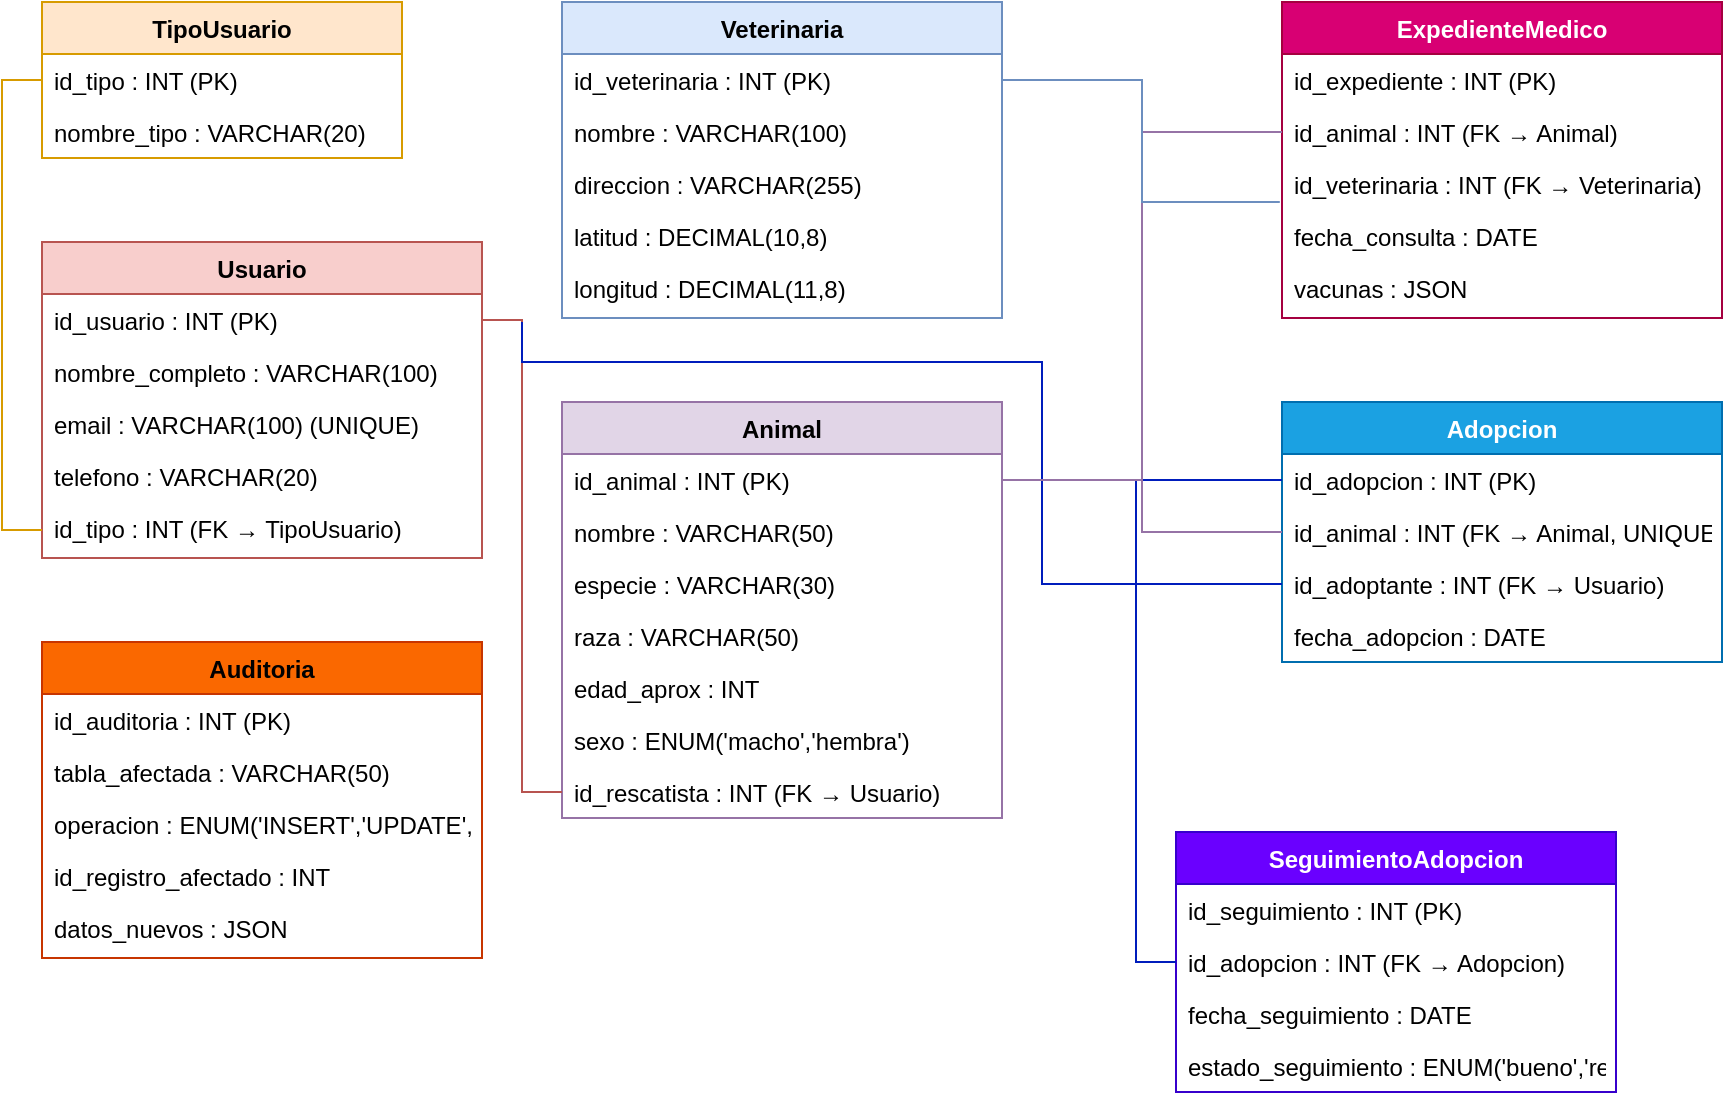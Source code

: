 <mxfile version="28.2.4">
  <diagram name="Diagrama relacional" id="0rJG6O8E5LJ8DuOM3oZx">
    <mxGraphModel dx="1178" dy="668" grid="1" gridSize="10" guides="1" tooltips="1" connect="1" arrows="1" fold="1" page="1" pageScale="1" pageWidth="827" pageHeight="1169" math="0" shadow="0">
      <root>
        <mxCell id="0" />
        <mxCell id="1" parent="0" />
        <mxCell id="mNywcGdfPABz2DfuWVDP-1" value="TipoUsuario" style="swimlane;fontStyle=1;align=center;verticalAlign=top;childLayout=stackLayout;horizontal=1;startSize=26;horizontalStack=0;resizeParent=1;resizeParentMax=0;resizeLast=0;collapsible=1;marginBottom=0;swimlaneFillColor=#ffffff;fillColor=#ffe6cc;strokeColor=#d79b00;" parent="1" vertex="1">
          <mxGeometry x="40" y="40" width="180" height="78" as="geometry" />
        </mxCell>
        <mxCell id="mNywcGdfPABz2DfuWVDP-2" value="id_tipo : INT (PK)" style="text;strokeColor=none;fillColor=none;align=left;verticalAlign=top;spacingLeft=4;spacingRight=4;overflow=hidden;rotatable=0;points=[[0,0.5],[1,0.5]];portConstraint=eastwest;" parent="mNywcGdfPABz2DfuWVDP-1" vertex="1">
          <mxGeometry y="26" width="180" height="26" as="geometry" />
        </mxCell>
        <mxCell id="mNywcGdfPABz2DfuWVDP-3" value="nombre_tipo : VARCHAR(20)" style="text;strokeColor=none;fillColor=none;align=left;verticalAlign=top;spacingLeft=4;spacingRight=4;overflow=hidden;rotatable=0;points=[[0,0.5],[1,0.5]];portConstraint=eastwest;" parent="mNywcGdfPABz2DfuWVDP-1" vertex="1">
          <mxGeometry y="52" width="180" height="26" as="geometry" />
        </mxCell>
        <mxCell id="mNywcGdfPABz2DfuWVDP-4" value="Usuario" style="swimlane;fontStyle=1;align=center;verticalAlign=top;childLayout=stackLayout;horizontal=1;startSize=26;horizontalStack=0;resizeParent=1;resizeParentMax=0;resizeLast=0;collapsible=1;marginBottom=0;swimlaneFillColor=#ffffff;fillColor=#f8cecc;strokeColor=#b85450;" parent="1" vertex="1">
          <mxGeometry x="40" y="160" width="220" height="158" as="geometry" />
        </mxCell>
        <mxCell id="mNywcGdfPABz2DfuWVDP-5" value="id_usuario : INT (PK)" style="text;strokeColor=none;fillColor=none;align=left;verticalAlign=top;spacingLeft=4;spacingRight=4;overflow=hidden;rotatable=0;points=[[0,0.5],[1,0.5]];portConstraint=eastwest;" parent="mNywcGdfPABz2DfuWVDP-4" vertex="1">
          <mxGeometry y="26" width="220" height="26" as="geometry" />
        </mxCell>
        <mxCell id="mNywcGdfPABz2DfuWVDP-6" value="nombre_completo : VARCHAR(100)" style="text;strokeColor=none;fillColor=none;align=left;verticalAlign=top;spacingLeft=4;spacingRight=4;overflow=hidden;rotatable=0;points=[[0,0.5],[1,0.5]];portConstraint=eastwest;" parent="mNywcGdfPABz2DfuWVDP-4" vertex="1">
          <mxGeometry y="52" width="220" height="26" as="geometry" />
        </mxCell>
        <mxCell id="mNywcGdfPABz2DfuWVDP-7" value="email : VARCHAR(100) (UNIQUE)" style="text;strokeColor=none;fillColor=none;align=left;verticalAlign=top;spacingLeft=4;spacingRight=4;overflow=hidden;rotatable=0;points=[[0,0.5],[1,0.5]];portConstraint=eastwest;" parent="mNywcGdfPABz2DfuWVDP-4" vertex="1">
          <mxGeometry y="78" width="220" height="26" as="geometry" />
        </mxCell>
        <mxCell id="mNywcGdfPABz2DfuWVDP-8" value="telefono : VARCHAR(20)" style="text;strokeColor=none;fillColor=none;align=left;verticalAlign=top;spacingLeft=4;spacingRight=4;overflow=hidden;rotatable=0;points=[[0,0.5],[1,0.5]];portConstraint=eastwest;" parent="mNywcGdfPABz2DfuWVDP-4" vertex="1">
          <mxGeometry y="104" width="220" height="26" as="geometry" />
        </mxCell>
        <mxCell id="mNywcGdfPABz2DfuWVDP-9" value="id_tipo : INT (FK → TipoUsuario)" style="text;strokeColor=none;fillColor=none;align=left;verticalAlign=top;spacingLeft=4;spacingRight=4;overflow=hidden;rotatable=0;points=[[0,0.5],[1,0.5]];portConstraint=eastwest;" parent="mNywcGdfPABz2DfuWVDP-4" vertex="1">
          <mxGeometry y="130" width="220" height="28" as="geometry" />
        </mxCell>
        <mxCell id="mNywcGdfPABz2DfuWVDP-10" value="Veterinaria" style="swimlane;fontStyle=1;align=center;verticalAlign=top;childLayout=stackLayout;horizontal=1;startSize=26;horizontalStack=0;resizeParent=1;resizeParentMax=0;resizeLast=0;collapsible=1;marginBottom=0;swimlaneFillColor=#ffffff;fillColor=#dae8fc;strokeColor=#6c8ebf;" parent="1" vertex="1">
          <mxGeometry x="300" y="40" width="220" height="158" as="geometry" />
        </mxCell>
        <mxCell id="mNywcGdfPABz2DfuWVDP-11" value="id_veterinaria : INT (PK)" style="text;strokeColor=none;fillColor=none;align=left;verticalAlign=top;spacingLeft=4;spacingRight=4;overflow=hidden;rotatable=0;points=[[0,0.5],[1,0.5]];portConstraint=eastwest;" parent="mNywcGdfPABz2DfuWVDP-10" vertex="1">
          <mxGeometry y="26" width="220" height="26" as="geometry" />
        </mxCell>
        <mxCell id="mNywcGdfPABz2DfuWVDP-12" value="nombre : VARCHAR(100)" style="text;strokeColor=none;fillColor=none;align=left;verticalAlign=top;spacingLeft=4;spacingRight=4;overflow=hidden;rotatable=0;points=[[0,0.5],[1,0.5]];portConstraint=eastwest;" parent="mNywcGdfPABz2DfuWVDP-10" vertex="1">
          <mxGeometry y="52" width="220" height="26" as="geometry" />
        </mxCell>
        <mxCell id="mNywcGdfPABz2DfuWVDP-13" value="direccion : VARCHAR(255)" style="text;strokeColor=none;fillColor=none;align=left;verticalAlign=top;spacingLeft=4;spacingRight=4;overflow=hidden;rotatable=0;points=[[0,0.5],[1,0.5]];portConstraint=eastwest;" parent="mNywcGdfPABz2DfuWVDP-10" vertex="1">
          <mxGeometry y="78" width="220" height="26" as="geometry" />
        </mxCell>
        <mxCell id="mNywcGdfPABz2DfuWVDP-14" value="latitud : DECIMAL(10,8)" style="text;strokeColor=none;fillColor=none;align=left;verticalAlign=top;spacingLeft=4;spacingRight=4;overflow=hidden;rotatable=0;points=[[0,0.5],[1,0.5]];portConstraint=eastwest;" parent="mNywcGdfPABz2DfuWVDP-10" vertex="1">
          <mxGeometry y="104" width="220" height="26" as="geometry" />
        </mxCell>
        <mxCell id="mNywcGdfPABz2DfuWVDP-15" value="longitud : DECIMAL(11,8)" style="text;strokeColor=none;fillColor=none;align=left;verticalAlign=top;spacingLeft=4;spacingRight=4;overflow=hidden;rotatable=0;points=[[0,0.5],[1,0.5]];portConstraint=eastwest;" parent="mNywcGdfPABz2DfuWVDP-10" vertex="1">
          <mxGeometry y="130" width="220" height="28" as="geometry" />
        </mxCell>
        <mxCell id="mNywcGdfPABz2DfuWVDP-16" value="Animal" style="swimlane;fontStyle=1;align=center;verticalAlign=top;childLayout=stackLayout;horizontal=1;startSize=26;horizontalStack=0;resizeParent=1;resizeParentMax=0;resizeLast=0;collapsible=1;marginBottom=0;swimlaneFillColor=#ffffff;fillColor=#e1d5e7;strokeColor=#9673a6;" parent="1" vertex="1">
          <mxGeometry x="300" y="240" width="220" height="208" as="geometry" />
        </mxCell>
        <mxCell id="mNywcGdfPABz2DfuWVDP-17" value="id_animal : INT (PK)" style="text;strokeColor=none;fillColor=none;align=left;verticalAlign=top;spacingLeft=4;spacingRight=4;overflow=hidden;rotatable=0;points=[[0,0.5],[1,0.5]];portConstraint=eastwest;" parent="mNywcGdfPABz2DfuWVDP-16" vertex="1">
          <mxGeometry y="26" width="220" height="26" as="geometry" />
        </mxCell>
        <mxCell id="mNywcGdfPABz2DfuWVDP-18" value="nombre : VARCHAR(50)" style="text;strokeColor=none;fillColor=none;align=left;verticalAlign=top;spacingLeft=4;spacingRight=4;overflow=hidden;rotatable=0;points=[[0,0.5],[1,0.5]];portConstraint=eastwest;" parent="mNywcGdfPABz2DfuWVDP-16" vertex="1">
          <mxGeometry y="52" width="220" height="26" as="geometry" />
        </mxCell>
        <mxCell id="mNywcGdfPABz2DfuWVDP-19" value="especie : VARCHAR(30)" style="text;strokeColor=none;fillColor=none;align=left;verticalAlign=top;spacingLeft=4;spacingRight=4;overflow=hidden;rotatable=0;points=[[0,0.5],[1,0.5]];portConstraint=eastwest;" parent="mNywcGdfPABz2DfuWVDP-16" vertex="1">
          <mxGeometry y="78" width="220" height="26" as="geometry" />
        </mxCell>
        <mxCell id="mNywcGdfPABz2DfuWVDP-20" value="raza : VARCHAR(50)" style="text;strokeColor=none;fillColor=none;align=left;verticalAlign=top;spacingLeft=4;spacingRight=4;overflow=hidden;rotatable=0;points=[[0,0.5],[1,0.5]];portConstraint=eastwest;" parent="mNywcGdfPABz2DfuWVDP-16" vertex="1">
          <mxGeometry y="104" width="220" height="26" as="geometry" />
        </mxCell>
        <mxCell id="mNywcGdfPABz2DfuWVDP-21" value="edad_aprox : INT" style="text;strokeColor=none;fillColor=none;align=left;verticalAlign=top;spacingLeft=4;spacingRight=4;overflow=hidden;rotatable=0;points=[[0,0.5],[1,0.5]];portConstraint=eastwest;" parent="mNywcGdfPABz2DfuWVDP-16" vertex="1">
          <mxGeometry y="130" width="220" height="26" as="geometry" />
        </mxCell>
        <mxCell id="mNywcGdfPABz2DfuWVDP-22" value="sexo : ENUM(&#39;macho&#39;,&#39;hembra&#39;)" style="text;strokeColor=none;fillColor=none;align=left;verticalAlign=top;spacingLeft=4;spacingRight=4;overflow=hidden;rotatable=0;points=[[0,0.5],[1,0.5]];portConstraint=eastwest;" parent="mNywcGdfPABz2DfuWVDP-16" vertex="1">
          <mxGeometry y="156" width="220" height="26" as="geometry" />
        </mxCell>
        <mxCell id="mNywcGdfPABz2DfuWVDP-23" value="id_rescatista : INT (FK → Usuario)" style="text;strokeColor=none;fillColor=none;align=left;verticalAlign=top;spacingLeft=4;spacingRight=4;overflow=hidden;rotatable=0;points=[[0,0.5],[1,0.5]];portConstraint=eastwest;" parent="mNywcGdfPABz2DfuWVDP-16" vertex="1">
          <mxGeometry y="182" width="220" height="26" as="geometry" />
        </mxCell>
        <mxCell id="mNywcGdfPABz2DfuWVDP-24" value="ExpedienteMedico" style="swimlane;fontStyle=1;align=center;verticalAlign=top;childLayout=stackLayout;horizontal=1;startSize=26;horizontalStack=0;resizeParent=1;resizeParentMax=0;resizeLast=0;collapsible=1;marginBottom=0;swimlaneFillColor=#ffffff;fillColor=#d80073;fontColor=#ffffff;strokeColor=#A50040;" parent="1" vertex="1">
          <mxGeometry x="660" y="40" width="220" height="158" as="geometry" />
        </mxCell>
        <mxCell id="mNywcGdfPABz2DfuWVDP-25" value="id_expediente : INT (PK)" style="text;strokeColor=none;fillColor=none;align=left;verticalAlign=top;spacingLeft=4;spacingRight=4;overflow=hidden;rotatable=0;points=[[0,0.5],[1,0.5]];portConstraint=eastwest;" parent="mNywcGdfPABz2DfuWVDP-24" vertex="1">
          <mxGeometry y="26" width="220" height="26" as="geometry" />
        </mxCell>
        <mxCell id="mNywcGdfPABz2DfuWVDP-26" value="id_animal : INT (FK → Animal)" style="text;strokeColor=none;fillColor=none;align=left;verticalAlign=top;spacingLeft=4;spacingRight=4;overflow=hidden;rotatable=0;points=[[0,0.5],[1,0.5]];portConstraint=eastwest;" parent="mNywcGdfPABz2DfuWVDP-24" vertex="1">
          <mxGeometry y="52" width="220" height="26" as="geometry" />
        </mxCell>
        <mxCell id="mNywcGdfPABz2DfuWVDP-27" value="id_veterinaria : INT (FK → Veterinaria)" style="text;strokeColor=none;fillColor=none;align=left;verticalAlign=top;spacingLeft=4;spacingRight=4;overflow=hidden;rotatable=0;points=[[0,0.5],[1,0.5]];portConstraint=eastwest;" parent="mNywcGdfPABz2DfuWVDP-24" vertex="1">
          <mxGeometry y="78" width="220" height="26" as="geometry" />
        </mxCell>
        <mxCell id="mNywcGdfPABz2DfuWVDP-28" value="fecha_consulta : DATE" style="text;strokeColor=none;fillColor=none;align=left;verticalAlign=top;spacingLeft=4;spacingRight=4;overflow=hidden;rotatable=0;points=[[0,0.5],[1,0.5]];portConstraint=eastwest;" parent="mNywcGdfPABz2DfuWVDP-24" vertex="1">
          <mxGeometry y="104" width="220" height="26" as="geometry" />
        </mxCell>
        <mxCell id="mNywcGdfPABz2DfuWVDP-29" value="vacunas : JSON" style="text;strokeColor=none;fillColor=none;align=left;verticalAlign=top;spacingLeft=4;spacingRight=4;overflow=hidden;rotatable=0;points=[[0,0.5],[1,0.5]];portConstraint=eastwest;" parent="mNywcGdfPABz2DfuWVDP-24" vertex="1">
          <mxGeometry y="130" width="220" height="28" as="geometry" />
        </mxCell>
        <mxCell id="mNywcGdfPABz2DfuWVDP-30" value="Adopcion" style="swimlane;fontStyle=1;align=center;verticalAlign=top;childLayout=stackLayout;horizontal=1;startSize=26;horizontalStack=0;resizeParent=1;resizeParentMax=0;resizeLast=0;collapsible=1;marginBottom=0;swimlaneFillColor=#ffffff;fillColor=#1ba1e2;fontColor=#ffffff;strokeColor=#006EAF;" parent="1" vertex="1">
          <mxGeometry x="660" y="240" width="220" height="130" as="geometry" />
        </mxCell>
        <mxCell id="mNywcGdfPABz2DfuWVDP-31" value="id_adopcion : INT (PK)" style="text;strokeColor=none;fillColor=none;align=left;verticalAlign=top;spacingLeft=4;spacingRight=4;overflow=hidden;rotatable=0;points=[[0,0.5],[1,0.5]];portConstraint=eastwest;" parent="mNywcGdfPABz2DfuWVDP-30" vertex="1">
          <mxGeometry y="26" width="220" height="26" as="geometry" />
        </mxCell>
        <mxCell id="mNywcGdfPABz2DfuWVDP-32" value="id_animal : INT (FK → Animal, UNIQUE)" style="text;strokeColor=none;fillColor=none;align=left;verticalAlign=top;spacingLeft=4;spacingRight=4;overflow=hidden;rotatable=0;points=[[0,0.5],[1,0.5]];portConstraint=eastwest;" parent="mNywcGdfPABz2DfuWVDP-30" vertex="1">
          <mxGeometry y="52" width="220" height="26" as="geometry" />
        </mxCell>
        <mxCell id="mNywcGdfPABz2DfuWVDP-33" value="id_adoptante : INT (FK → Usuario)" style="text;strokeColor=none;fillColor=none;align=left;verticalAlign=top;spacingLeft=4;spacingRight=4;overflow=hidden;rotatable=0;points=[[0,0.5],[1,0.5]];portConstraint=eastwest;" parent="mNywcGdfPABz2DfuWVDP-30" vertex="1">
          <mxGeometry y="78" width="220" height="26" as="geometry" />
        </mxCell>
        <mxCell id="mNywcGdfPABz2DfuWVDP-34" value="fecha_adopcion : DATE" style="text;strokeColor=none;fillColor=none;align=left;verticalAlign=top;spacingLeft=4;spacingRight=4;overflow=hidden;rotatable=0;points=[[0,0.5],[1,0.5]];portConstraint=eastwest;" parent="mNywcGdfPABz2DfuWVDP-30" vertex="1">
          <mxGeometry y="104" width="220" height="26" as="geometry" />
        </mxCell>
        <mxCell id="mNywcGdfPABz2DfuWVDP-35" value="SeguimientoAdopcion" style="swimlane;fontStyle=1;align=center;verticalAlign=top;childLayout=stackLayout;horizontal=1;startSize=26;horizontalStack=0;resizeParent=1;resizeParentMax=0;resizeLast=0;collapsible=1;marginBottom=0;swimlaneFillColor=#ffffff;fillColor=#6a00ff;fontColor=#ffffff;strokeColor=#3700CC;" parent="1" vertex="1">
          <mxGeometry x="607" y="455" width="220" height="130" as="geometry" />
        </mxCell>
        <mxCell id="mNywcGdfPABz2DfuWVDP-36" value="id_seguimiento : INT (PK)" style="text;strokeColor=none;fillColor=none;align=left;verticalAlign=top;spacingLeft=4;spacingRight=4;overflow=hidden;rotatable=0;points=[[0,0.5],[1,0.5]];portConstraint=eastwest;" parent="mNywcGdfPABz2DfuWVDP-35" vertex="1">
          <mxGeometry y="26" width="220" height="26" as="geometry" />
        </mxCell>
        <mxCell id="mNywcGdfPABz2DfuWVDP-37" value="id_adopcion : INT (FK → Adopcion)" style="text;strokeColor=none;fillColor=none;align=left;verticalAlign=top;spacingLeft=4;spacingRight=4;overflow=hidden;rotatable=0;points=[[0,0.5],[1,0.5]];portConstraint=eastwest;" parent="mNywcGdfPABz2DfuWVDP-35" vertex="1">
          <mxGeometry y="52" width="220" height="26" as="geometry" />
        </mxCell>
        <mxCell id="mNywcGdfPABz2DfuWVDP-38" value="fecha_seguimiento : DATE" style="text;strokeColor=none;fillColor=none;align=left;verticalAlign=top;spacingLeft=4;spacingRight=4;overflow=hidden;rotatable=0;points=[[0,0.5],[1,0.5]];portConstraint=eastwest;" parent="mNywcGdfPABz2DfuWVDP-35" vertex="1">
          <mxGeometry y="78" width="220" height="26" as="geometry" />
        </mxCell>
        <mxCell id="mNywcGdfPABz2DfuWVDP-39" value="estado_seguimiento : ENUM(&#39;bueno&#39;,&#39;regular&#39;,&#39;malo&#39;)" style="text;strokeColor=none;fillColor=none;align=left;verticalAlign=top;spacingLeft=4;spacingRight=4;overflow=hidden;rotatable=0;points=[[0,0.5],[1,0.5]];portConstraint=eastwest;" parent="mNywcGdfPABz2DfuWVDP-35" vertex="1">
          <mxGeometry y="104" width="220" height="26" as="geometry" />
        </mxCell>
        <mxCell id="mNywcGdfPABz2DfuWVDP-40" value="Auditoria" style="swimlane;fontStyle=1;align=center;verticalAlign=top;childLayout=stackLayout;horizontal=1;startSize=26;horizontalStack=0;resizeParent=1;resizeParentMax=0;resizeLast=0;collapsible=1;marginBottom=0;swimlaneFillColor=#ffffff;fillColor=#fa6800;fontColor=#000000;strokeColor=#C73500;" parent="1" vertex="1">
          <mxGeometry x="40" y="360" width="220" height="158" as="geometry" />
        </mxCell>
        <mxCell id="mNywcGdfPABz2DfuWVDP-41" value="id_auditoria : INT (PK)" style="text;strokeColor=none;fillColor=none;align=left;verticalAlign=top;spacingLeft=4;spacingRight=4;overflow=hidden;rotatable=0;points=[[0,0.5],[1,0.5]];portConstraint=eastwest;" parent="mNywcGdfPABz2DfuWVDP-40" vertex="1">
          <mxGeometry y="26" width="220" height="26" as="geometry" />
        </mxCell>
        <mxCell id="mNywcGdfPABz2DfuWVDP-42" value="tabla_afectada : VARCHAR(50)" style="text;strokeColor=none;fillColor=none;align=left;verticalAlign=top;spacingLeft=4;spacingRight=4;overflow=hidden;rotatable=0;points=[[0,0.5],[1,0.5]];portConstraint=eastwest;" parent="mNywcGdfPABz2DfuWVDP-40" vertex="1">
          <mxGeometry y="52" width="220" height="26" as="geometry" />
        </mxCell>
        <mxCell id="mNywcGdfPABz2DfuWVDP-43" value="operacion : ENUM(&#39;INSERT&#39;,&#39;UPDATE&#39;,&#39;DELETE&#39;)" style="text;strokeColor=none;fillColor=none;align=left;verticalAlign=top;spacingLeft=4;spacingRight=4;overflow=hidden;rotatable=0;points=[[0,0.5],[1,0.5]];portConstraint=eastwest;" parent="mNywcGdfPABz2DfuWVDP-40" vertex="1">
          <mxGeometry y="78" width="220" height="26" as="geometry" />
        </mxCell>
        <mxCell id="mNywcGdfPABz2DfuWVDP-44" value="id_registro_afectado : INT" style="text;strokeColor=none;fillColor=none;align=left;verticalAlign=top;spacingLeft=4;spacingRight=4;overflow=hidden;rotatable=0;points=[[0,0.5],[1,0.5]];portConstraint=eastwest;" parent="mNywcGdfPABz2DfuWVDP-40" vertex="1">
          <mxGeometry y="104" width="220" height="26" as="geometry" />
        </mxCell>
        <mxCell id="mNywcGdfPABz2DfuWVDP-45" value="datos_nuevos : JSON" style="text;strokeColor=none;fillColor=none;align=left;verticalAlign=top;spacingLeft=4;spacingRight=4;overflow=hidden;rotatable=0;points=[[0,0.5],[1,0.5]];portConstraint=eastwest;" parent="mNywcGdfPABz2DfuWVDP-40" vertex="1">
          <mxGeometry y="130" width="220" height="28" as="geometry" />
        </mxCell>
        <mxCell id="dTOe5dLznflh03_mmMsT-1" style="edgeStyle=orthogonalEdgeStyle;rounded=0;orthogonalLoop=1;jettySize=auto;html=1;entryX=0;entryY=0.5;entryDx=0;entryDy=0;endArrow=none;endFill=0;fillColor=#0050ef;strokeColor=#001DBC;" edge="1" parent="1" source="mNywcGdfPABz2DfuWVDP-31" target="mNywcGdfPABz2DfuWVDP-37">
          <mxGeometry relative="1" as="geometry" />
        </mxCell>
        <mxCell id="dTOe5dLznflh03_mmMsT-2" style="edgeStyle=orthogonalEdgeStyle;rounded=0;orthogonalLoop=1;jettySize=auto;html=1;endArrow=none;endFill=0;fillColor=#f8cecc;strokeColor=#b85450;" edge="1" parent="1" source="mNywcGdfPABz2DfuWVDP-5" target="mNywcGdfPABz2DfuWVDP-23">
          <mxGeometry relative="1" as="geometry" />
        </mxCell>
        <mxCell id="dTOe5dLznflh03_mmMsT-3" style="edgeStyle=orthogonalEdgeStyle;rounded=0;orthogonalLoop=1;jettySize=auto;html=1;entryX=0;entryY=0.5;entryDx=0;entryDy=0;endArrow=none;endFill=0;fillColor=#ffe6cc;strokeColor=#d79b00;" edge="1" parent="1" source="mNywcGdfPABz2DfuWVDP-2" target="mNywcGdfPABz2DfuWVDP-9">
          <mxGeometry relative="1" as="geometry">
            <Array as="points">
              <mxPoint x="20" y="79" />
              <mxPoint x="20" y="304" />
            </Array>
          </mxGeometry>
        </mxCell>
        <mxCell id="dTOe5dLznflh03_mmMsT-4" style="edgeStyle=orthogonalEdgeStyle;rounded=0;orthogonalLoop=1;jettySize=auto;html=1;entryX=0;entryY=0.5;entryDx=0;entryDy=0;endArrow=none;endFill=0;fillColor=#e1d5e7;strokeColor=#9673a6;" edge="1" parent="1" source="mNywcGdfPABz2DfuWVDP-17" target="mNywcGdfPABz2DfuWVDP-26">
          <mxGeometry relative="1" as="geometry" />
        </mxCell>
        <mxCell id="dTOe5dLznflh03_mmMsT-5" style="edgeStyle=orthogonalEdgeStyle;rounded=0;orthogonalLoop=1;jettySize=auto;html=1;entryX=-0.005;entryY=0.846;entryDx=0;entryDy=0;entryPerimeter=0;endArrow=none;endFill=0;fillColor=#dae8fc;strokeColor=#6c8ebf;" edge="1" parent="1" source="mNywcGdfPABz2DfuWVDP-11" target="mNywcGdfPABz2DfuWVDP-27">
          <mxGeometry relative="1" as="geometry" />
        </mxCell>
        <mxCell id="dTOe5dLznflh03_mmMsT-6" style="edgeStyle=orthogonalEdgeStyle;rounded=0;orthogonalLoop=1;jettySize=auto;html=1;entryX=0;entryY=0.5;entryDx=0;entryDy=0;fillColor=#0050ef;strokeColor=#001DBC;endArrow=none;endFill=0;" edge="1" parent="1" target="mNywcGdfPABz2DfuWVDP-33">
          <mxGeometry relative="1" as="geometry">
            <mxPoint x="280" y="200" as="sourcePoint" />
            <Array as="points">
              <mxPoint x="280" y="220" />
              <mxPoint x="540" y="220" />
              <mxPoint x="540" y="331" />
            </Array>
          </mxGeometry>
        </mxCell>
        <mxCell id="dTOe5dLznflh03_mmMsT-7" style="edgeStyle=orthogonalEdgeStyle;rounded=0;orthogonalLoop=1;jettySize=auto;html=1;entryX=0;entryY=0.5;entryDx=0;entryDy=0;endArrow=none;endFill=0;fillColor=#e1d5e7;strokeColor=#9673a6;" edge="1" parent="1" source="mNywcGdfPABz2DfuWVDP-17" target="mNywcGdfPABz2DfuWVDP-32">
          <mxGeometry relative="1" as="geometry" />
        </mxCell>
      </root>
    </mxGraphModel>
  </diagram>
</mxfile>
